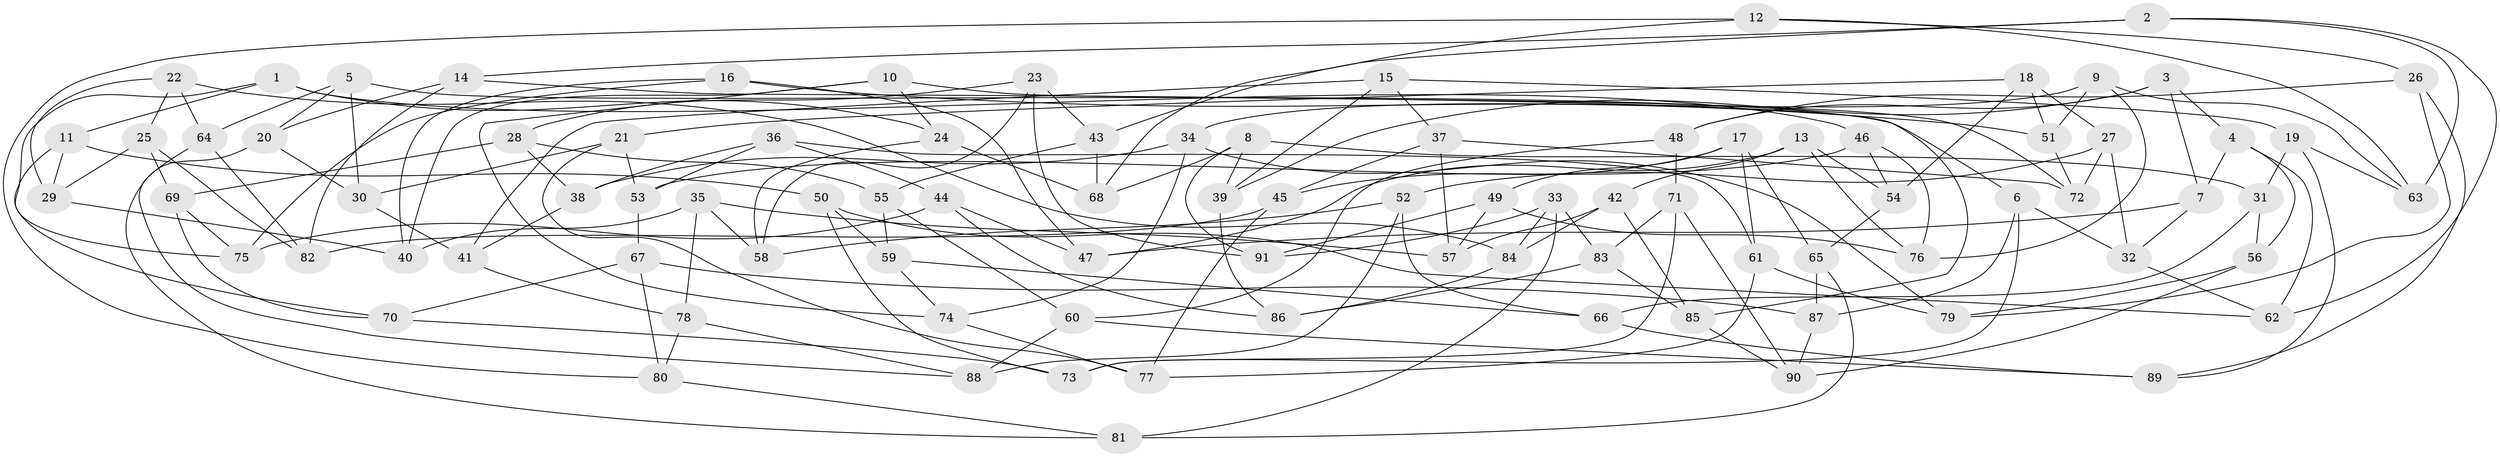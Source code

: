 // coarse degree distribution, {4: 0.15217391304347827, 5: 0.45652173913043476, 6: 0.34782608695652173, 7: 0.021739130434782608, 8: 0.021739130434782608}
// Generated by graph-tools (version 1.1) at 2025/38/03/04/25 23:38:06]
// undirected, 91 vertices, 182 edges
graph export_dot {
  node [color=gray90,style=filled];
  1;
  2;
  3;
  4;
  5;
  6;
  7;
  8;
  9;
  10;
  11;
  12;
  13;
  14;
  15;
  16;
  17;
  18;
  19;
  20;
  21;
  22;
  23;
  24;
  25;
  26;
  27;
  28;
  29;
  30;
  31;
  32;
  33;
  34;
  35;
  36;
  37;
  38;
  39;
  40;
  41;
  42;
  43;
  44;
  45;
  46;
  47;
  48;
  49;
  50;
  51;
  52;
  53;
  54;
  55;
  56;
  57;
  58;
  59;
  60;
  61;
  62;
  63;
  64;
  65;
  66;
  67;
  68;
  69;
  70;
  71;
  72;
  73;
  74;
  75;
  76;
  77;
  78;
  79;
  80;
  81;
  82;
  83;
  84;
  85;
  86;
  87;
  88;
  89;
  90;
  91;
  1 -- 24;
  1 -- 11;
  1 -- 75;
  1 -- 46;
  2 -- 14;
  2 -- 62;
  2 -- 43;
  2 -- 63;
  3 -- 7;
  3 -- 48;
  3 -- 4;
  3 -- 39;
  4 -- 56;
  4 -- 7;
  4 -- 62;
  5 -- 64;
  5 -- 30;
  5 -- 20;
  5 -- 6;
  6 -- 87;
  6 -- 73;
  6 -- 32;
  7 -- 32;
  7 -- 47;
  8 -- 91;
  8 -- 68;
  8 -- 39;
  8 -- 31;
  9 -- 63;
  9 -- 76;
  9 -- 51;
  9 -- 34;
  10 -- 74;
  10 -- 72;
  10 -- 40;
  10 -- 24;
  11 -- 50;
  11 -- 29;
  11 -- 70;
  12 -- 80;
  12 -- 68;
  12 -- 63;
  12 -- 26;
  13 -- 54;
  13 -- 42;
  13 -- 47;
  13 -- 76;
  14 -- 85;
  14 -- 20;
  14 -- 82;
  15 -- 37;
  15 -- 19;
  15 -- 39;
  15 -- 41;
  16 -- 75;
  16 -- 47;
  16 -- 51;
  16 -- 40;
  17 -- 65;
  17 -- 61;
  17 -- 45;
  17 -- 49;
  18 -- 21;
  18 -- 27;
  18 -- 54;
  18 -- 51;
  19 -- 63;
  19 -- 31;
  19 -- 89;
  20 -- 81;
  20 -- 30;
  21 -- 77;
  21 -- 30;
  21 -- 53;
  22 -- 29;
  22 -- 25;
  22 -- 64;
  22 -- 84;
  23 -- 28;
  23 -- 43;
  23 -- 91;
  23 -- 58;
  24 -- 68;
  24 -- 58;
  25 -- 29;
  25 -- 82;
  25 -- 69;
  26 -- 48;
  26 -- 89;
  26 -- 79;
  27 -- 32;
  27 -- 52;
  27 -- 72;
  28 -- 38;
  28 -- 69;
  28 -- 55;
  29 -- 40;
  30 -- 41;
  31 -- 66;
  31 -- 56;
  32 -- 62;
  33 -- 91;
  33 -- 84;
  33 -- 83;
  33 -- 81;
  34 -- 74;
  34 -- 38;
  34 -- 79;
  35 -- 78;
  35 -- 58;
  35 -- 40;
  35 -- 57;
  36 -- 61;
  36 -- 38;
  36 -- 44;
  36 -- 53;
  37 -- 72;
  37 -- 57;
  37 -- 45;
  38 -- 41;
  39 -- 86;
  41 -- 78;
  42 -- 84;
  42 -- 57;
  42 -- 85;
  43 -- 55;
  43 -- 68;
  44 -- 86;
  44 -- 47;
  44 -- 75;
  45 -- 77;
  45 -- 82;
  46 -- 54;
  46 -- 53;
  46 -- 76;
  48 -- 71;
  48 -- 60;
  49 -- 91;
  49 -- 76;
  49 -- 57;
  50 -- 73;
  50 -- 59;
  50 -- 62;
  51 -- 72;
  52 -- 58;
  52 -- 66;
  52 -- 88;
  53 -- 67;
  54 -- 65;
  55 -- 60;
  55 -- 59;
  56 -- 79;
  56 -- 90;
  59 -- 66;
  59 -- 74;
  60 -- 89;
  60 -- 88;
  61 -- 79;
  61 -- 77;
  64 -- 88;
  64 -- 82;
  65 -- 87;
  65 -- 81;
  66 -- 89;
  67 -- 87;
  67 -- 80;
  67 -- 70;
  69 -- 70;
  69 -- 75;
  70 -- 73;
  71 -- 73;
  71 -- 83;
  71 -- 90;
  74 -- 77;
  78 -- 80;
  78 -- 88;
  80 -- 81;
  83 -- 85;
  83 -- 86;
  84 -- 86;
  85 -- 90;
  87 -- 90;
}

